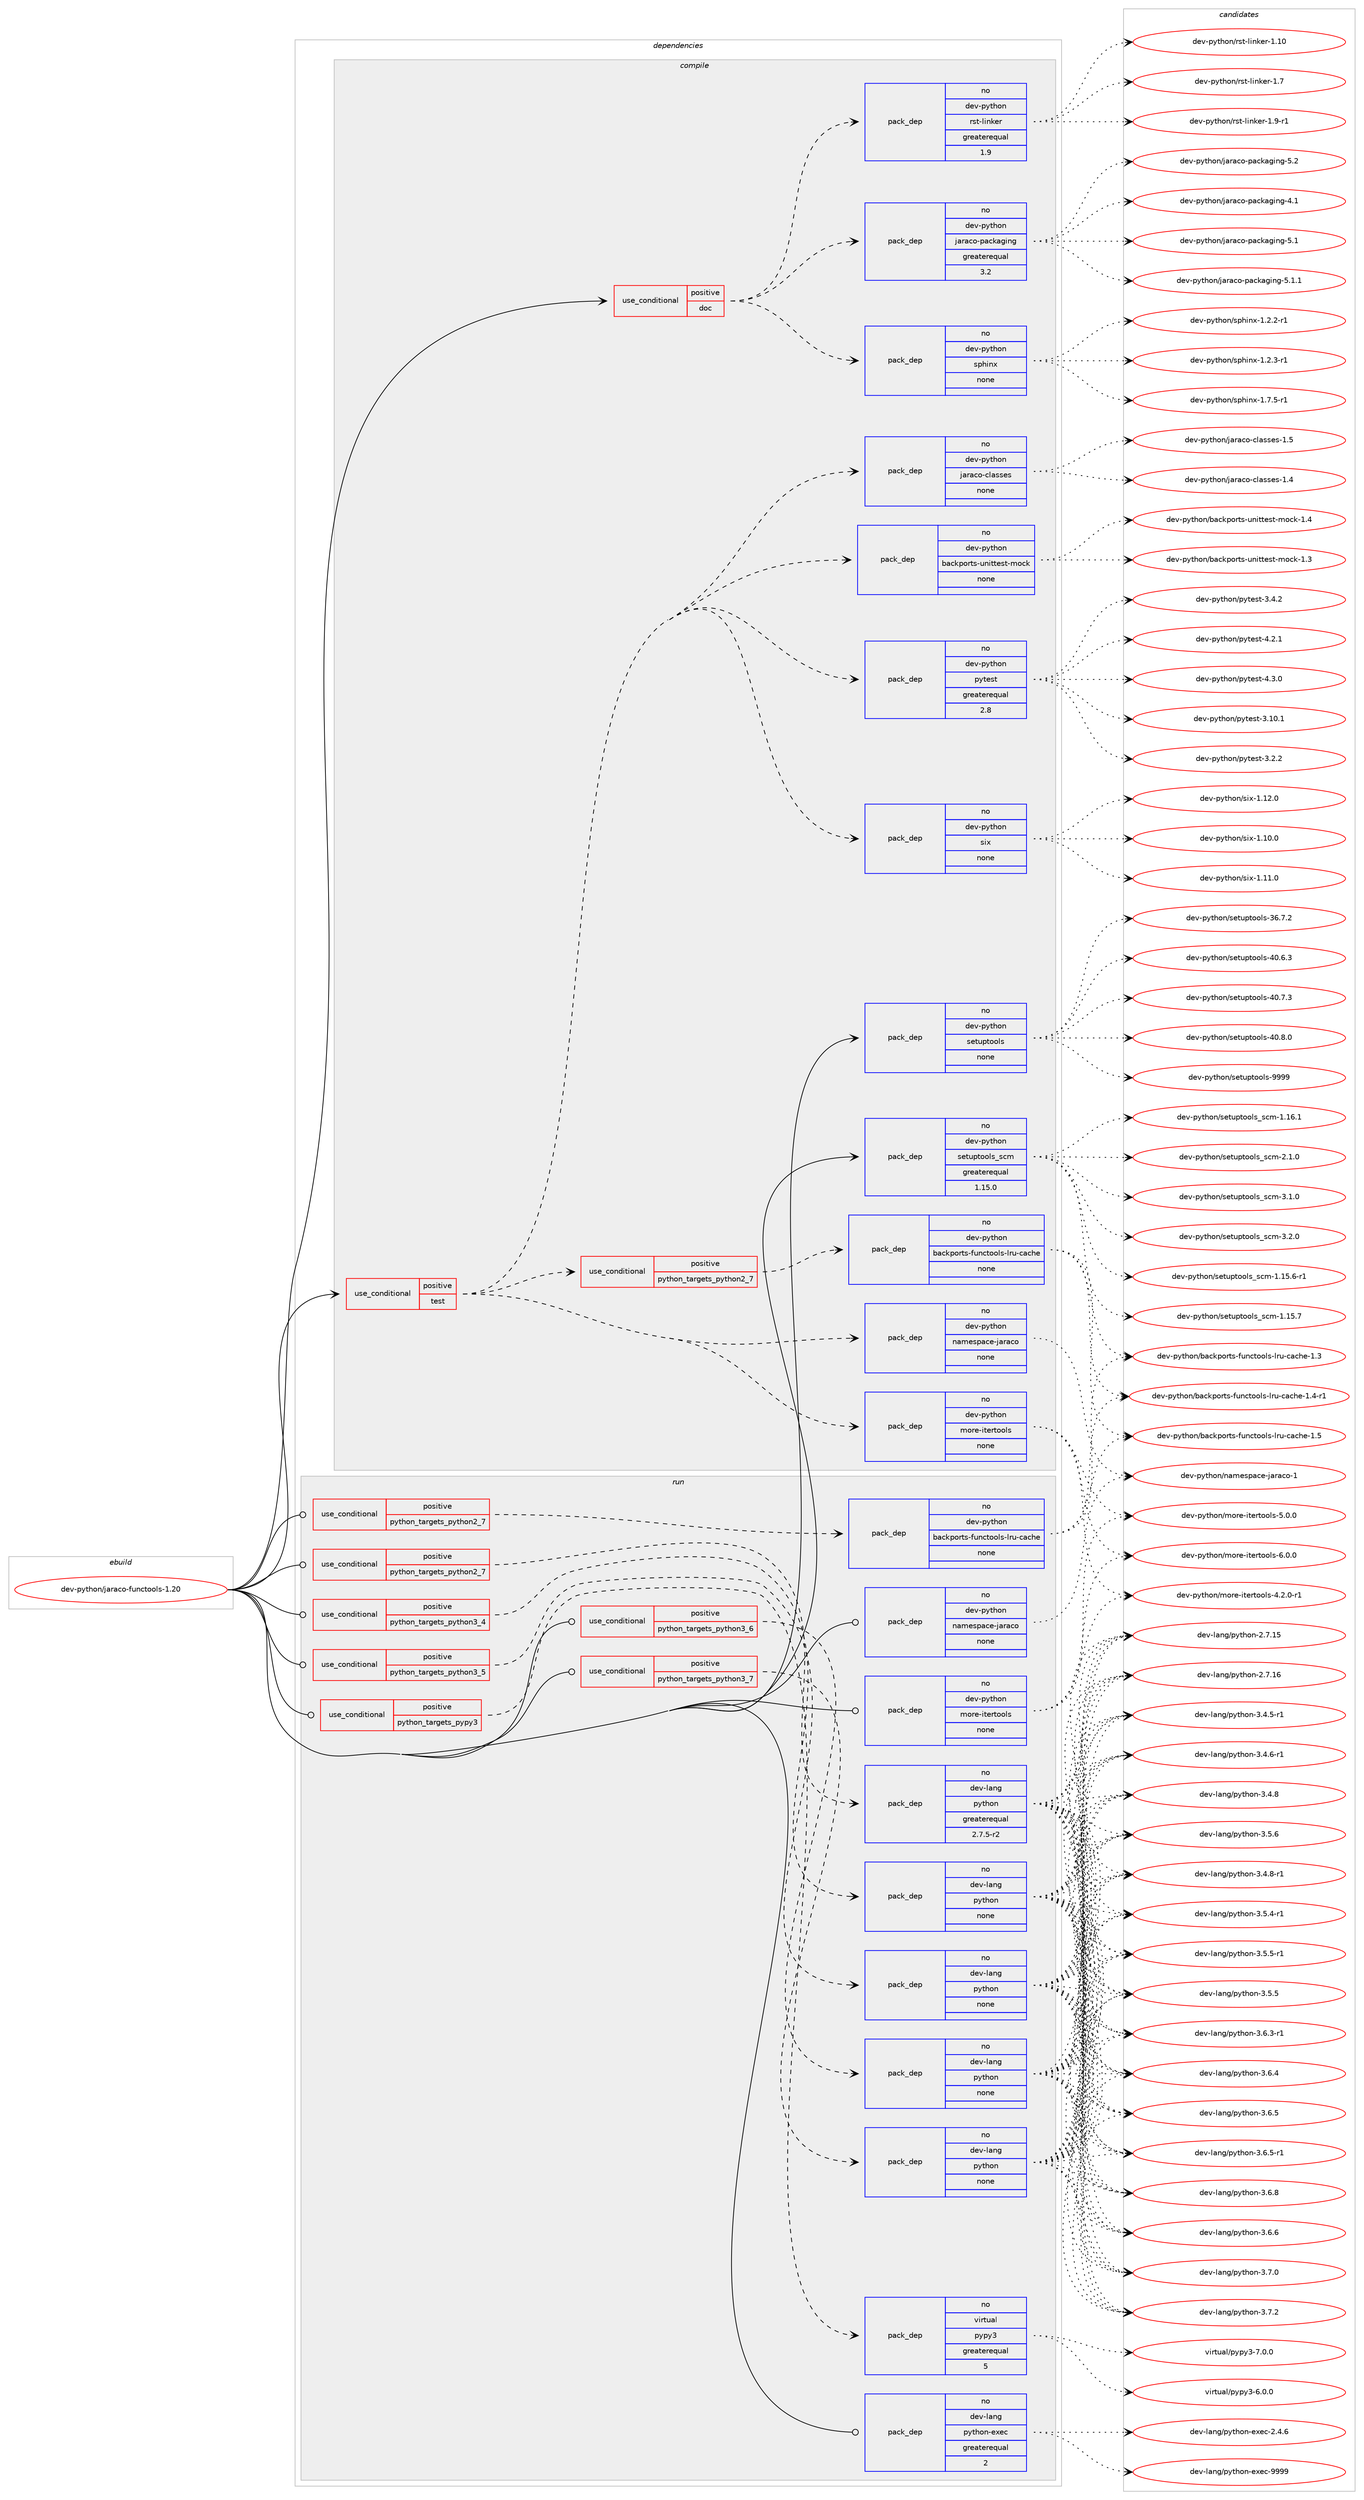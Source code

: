 digraph prolog {

# *************
# Graph options
# *************

newrank=true;
concentrate=true;
compound=true;
graph [rankdir=LR,fontname=Helvetica,fontsize=10,ranksep=1.5];#, ranksep=2.5, nodesep=0.2];
edge  [arrowhead=vee];
node  [fontname=Helvetica,fontsize=10];

# **********
# The ebuild
# **********

subgraph cluster_leftcol {
color=gray;
rank=same;
label=<<i>ebuild</i>>;
id [label="dev-python/jaraco-functools-1.20", color=red, width=4, href="../dev-python/jaraco-functools-1.20.svg"];
}

# ****************
# The dependencies
# ****************

subgraph cluster_midcol {
color=gray;
label=<<i>dependencies</i>>;
subgraph cluster_compile {
fillcolor="#eeeeee";
style=filled;
label=<<i>compile</i>>;
subgraph cond376108 {
dependency1414799 [label=<<TABLE BORDER="0" CELLBORDER="1" CELLSPACING="0" CELLPADDING="4"><TR><TD ROWSPAN="3" CELLPADDING="10">use_conditional</TD></TR><TR><TD>positive</TD></TR><TR><TD>doc</TD></TR></TABLE>>, shape=none, color=red];
subgraph pack1015422 {
dependency1414800 [label=<<TABLE BORDER="0" CELLBORDER="1" CELLSPACING="0" CELLPADDING="4" WIDTH="220"><TR><TD ROWSPAN="6" CELLPADDING="30">pack_dep</TD></TR><TR><TD WIDTH="110">no</TD></TR><TR><TD>dev-python</TD></TR><TR><TD>jaraco-packaging</TD></TR><TR><TD>greaterequal</TD></TR><TR><TD>3.2</TD></TR></TABLE>>, shape=none, color=blue];
}
dependency1414799:e -> dependency1414800:w [weight=20,style="dashed",arrowhead="vee"];
subgraph pack1015423 {
dependency1414801 [label=<<TABLE BORDER="0" CELLBORDER="1" CELLSPACING="0" CELLPADDING="4" WIDTH="220"><TR><TD ROWSPAN="6" CELLPADDING="30">pack_dep</TD></TR><TR><TD WIDTH="110">no</TD></TR><TR><TD>dev-python</TD></TR><TR><TD>rst-linker</TD></TR><TR><TD>greaterequal</TD></TR><TR><TD>1.9</TD></TR></TABLE>>, shape=none, color=blue];
}
dependency1414799:e -> dependency1414801:w [weight=20,style="dashed",arrowhead="vee"];
subgraph pack1015424 {
dependency1414802 [label=<<TABLE BORDER="0" CELLBORDER="1" CELLSPACING="0" CELLPADDING="4" WIDTH="220"><TR><TD ROWSPAN="6" CELLPADDING="30">pack_dep</TD></TR><TR><TD WIDTH="110">no</TD></TR><TR><TD>dev-python</TD></TR><TR><TD>sphinx</TD></TR><TR><TD>none</TD></TR><TR><TD></TD></TR></TABLE>>, shape=none, color=blue];
}
dependency1414799:e -> dependency1414802:w [weight=20,style="dashed",arrowhead="vee"];
}
id:e -> dependency1414799:w [weight=20,style="solid",arrowhead="vee"];
subgraph cond376109 {
dependency1414803 [label=<<TABLE BORDER="0" CELLBORDER="1" CELLSPACING="0" CELLPADDING="4"><TR><TD ROWSPAN="3" CELLPADDING="10">use_conditional</TD></TR><TR><TD>positive</TD></TR><TR><TD>test</TD></TR></TABLE>>, shape=none, color=red];
subgraph pack1015425 {
dependency1414804 [label=<<TABLE BORDER="0" CELLBORDER="1" CELLSPACING="0" CELLPADDING="4" WIDTH="220"><TR><TD ROWSPAN="6" CELLPADDING="30">pack_dep</TD></TR><TR><TD WIDTH="110">no</TD></TR><TR><TD>dev-python</TD></TR><TR><TD>namespace-jaraco</TD></TR><TR><TD>none</TD></TR><TR><TD></TD></TR></TABLE>>, shape=none, color=blue];
}
dependency1414803:e -> dependency1414804:w [weight=20,style="dashed",arrowhead="vee"];
subgraph pack1015426 {
dependency1414805 [label=<<TABLE BORDER="0" CELLBORDER="1" CELLSPACING="0" CELLPADDING="4" WIDTH="220"><TR><TD ROWSPAN="6" CELLPADDING="30">pack_dep</TD></TR><TR><TD WIDTH="110">no</TD></TR><TR><TD>dev-python</TD></TR><TR><TD>more-itertools</TD></TR><TR><TD>none</TD></TR><TR><TD></TD></TR></TABLE>>, shape=none, color=blue];
}
dependency1414803:e -> dependency1414805:w [weight=20,style="dashed",arrowhead="vee"];
subgraph cond376110 {
dependency1414806 [label=<<TABLE BORDER="0" CELLBORDER="1" CELLSPACING="0" CELLPADDING="4"><TR><TD ROWSPAN="3" CELLPADDING="10">use_conditional</TD></TR><TR><TD>positive</TD></TR><TR><TD>python_targets_python2_7</TD></TR></TABLE>>, shape=none, color=red];
subgraph pack1015427 {
dependency1414807 [label=<<TABLE BORDER="0" CELLBORDER="1" CELLSPACING="0" CELLPADDING="4" WIDTH="220"><TR><TD ROWSPAN="6" CELLPADDING="30">pack_dep</TD></TR><TR><TD WIDTH="110">no</TD></TR><TR><TD>dev-python</TD></TR><TR><TD>backports-functools-lru-cache</TD></TR><TR><TD>none</TD></TR><TR><TD></TD></TR></TABLE>>, shape=none, color=blue];
}
dependency1414806:e -> dependency1414807:w [weight=20,style="dashed",arrowhead="vee"];
}
dependency1414803:e -> dependency1414806:w [weight=20,style="dashed",arrowhead="vee"];
subgraph pack1015428 {
dependency1414808 [label=<<TABLE BORDER="0" CELLBORDER="1" CELLSPACING="0" CELLPADDING="4" WIDTH="220"><TR><TD ROWSPAN="6" CELLPADDING="30">pack_dep</TD></TR><TR><TD WIDTH="110">no</TD></TR><TR><TD>dev-python</TD></TR><TR><TD>pytest</TD></TR><TR><TD>greaterequal</TD></TR><TR><TD>2.8</TD></TR></TABLE>>, shape=none, color=blue];
}
dependency1414803:e -> dependency1414808:w [weight=20,style="dashed",arrowhead="vee"];
subgraph pack1015429 {
dependency1414809 [label=<<TABLE BORDER="0" CELLBORDER="1" CELLSPACING="0" CELLPADDING="4" WIDTH="220"><TR><TD ROWSPAN="6" CELLPADDING="30">pack_dep</TD></TR><TR><TD WIDTH="110">no</TD></TR><TR><TD>dev-python</TD></TR><TR><TD>backports-unittest-mock</TD></TR><TR><TD>none</TD></TR><TR><TD></TD></TR></TABLE>>, shape=none, color=blue];
}
dependency1414803:e -> dependency1414809:w [weight=20,style="dashed",arrowhead="vee"];
subgraph pack1015430 {
dependency1414810 [label=<<TABLE BORDER="0" CELLBORDER="1" CELLSPACING="0" CELLPADDING="4" WIDTH="220"><TR><TD ROWSPAN="6" CELLPADDING="30">pack_dep</TD></TR><TR><TD WIDTH="110">no</TD></TR><TR><TD>dev-python</TD></TR><TR><TD>jaraco-classes</TD></TR><TR><TD>none</TD></TR><TR><TD></TD></TR></TABLE>>, shape=none, color=blue];
}
dependency1414803:e -> dependency1414810:w [weight=20,style="dashed",arrowhead="vee"];
subgraph pack1015431 {
dependency1414811 [label=<<TABLE BORDER="0" CELLBORDER="1" CELLSPACING="0" CELLPADDING="4" WIDTH="220"><TR><TD ROWSPAN="6" CELLPADDING="30">pack_dep</TD></TR><TR><TD WIDTH="110">no</TD></TR><TR><TD>dev-python</TD></TR><TR><TD>six</TD></TR><TR><TD>none</TD></TR><TR><TD></TD></TR></TABLE>>, shape=none, color=blue];
}
dependency1414803:e -> dependency1414811:w [weight=20,style="dashed",arrowhead="vee"];
}
id:e -> dependency1414803:w [weight=20,style="solid",arrowhead="vee"];
subgraph pack1015432 {
dependency1414812 [label=<<TABLE BORDER="0" CELLBORDER="1" CELLSPACING="0" CELLPADDING="4" WIDTH="220"><TR><TD ROWSPAN="6" CELLPADDING="30">pack_dep</TD></TR><TR><TD WIDTH="110">no</TD></TR><TR><TD>dev-python</TD></TR><TR><TD>setuptools</TD></TR><TR><TD>none</TD></TR><TR><TD></TD></TR></TABLE>>, shape=none, color=blue];
}
id:e -> dependency1414812:w [weight=20,style="solid",arrowhead="vee"];
subgraph pack1015433 {
dependency1414813 [label=<<TABLE BORDER="0" CELLBORDER="1" CELLSPACING="0" CELLPADDING="4" WIDTH="220"><TR><TD ROWSPAN="6" CELLPADDING="30">pack_dep</TD></TR><TR><TD WIDTH="110">no</TD></TR><TR><TD>dev-python</TD></TR><TR><TD>setuptools_scm</TD></TR><TR><TD>greaterequal</TD></TR><TR><TD>1.15.0</TD></TR></TABLE>>, shape=none, color=blue];
}
id:e -> dependency1414813:w [weight=20,style="solid",arrowhead="vee"];
}
subgraph cluster_compileandrun {
fillcolor="#eeeeee";
style=filled;
label=<<i>compile and run</i>>;
}
subgraph cluster_run {
fillcolor="#eeeeee";
style=filled;
label=<<i>run</i>>;
subgraph cond376111 {
dependency1414814 [label=<<TABLE BORDER="0" CELLBORDER="1" CELLSPACING="0" CELLPADDING="4"><TR><TD ROWSPAN="3" CELLPADDING="10">use_conditional</TD></TR><TR><TD>positive</TD></TR><TR><TD>python_targets_pypy3</TD></TR></TABLE>>, shape=none, color=red];
subgraph pack1015434 {
dependency1414815 [label=<<TABLE BORDER="0" CELLBORDER="1" CELLSPACING="0" CELLPADDING="4" WIDTH="220"><TR><TD ROWSPAN="6" CELLPADDING="30">pack_dep</TD></TR><TR><TD WIDTH="110">no</TD></TR><TR><TD>virtual</TD></TR><TR><TD>pypy3</TD></TR><TR><TD>greaterequal</TD></TR><TR><TD>5</TD></TR></TABLE>>, shape=none, color=blue];
}
dependency1414814:e -> dependency1414815:w [weight=20,style="dashed",arrowhead="vee"];
}
id:e -> dependency1414814:w [weight=20,style="solid",arrowhead="odot"];
subgraph cond376112 {
dependency1414816 [label=<<TABLE BORDER="0" CELLBORDER="1" CELLSPACING="0" CELLPADDING="4"><TR><TD ROWSPAN="3" CELLPADDING="10">use_conditional</TD></TR><TR><TD>positive</TD></TR><TR><TD>python_targets_python2_7</TD></TR></TABLE>>, shape=none, color=red];
subgraph pack1015435 {
dependency1414817 [label=<<TABLE BORDER="0" CELLBORDER="1" CELLSPACING="0" CELLPADDING="4" WIDTH="220"><TR><TD ROWSPAN="6" CELLPADDING="30">pack_dep</TD></TR><TR><TD WIDTH="110">no</TD></TR><TR><TD>dev-lang</TD></TR><TR><TD>python</TD></TR><TR><TD>greaterequal</TD></TR><TR><TD>2.7.5-r2</TD></TR></TABLE>>, shape=none, color=blue];
}
dependency1414816:e -> dependency1414817:w [weight=20,style="dashed",arrowhead="vee"];
}
id:e -> dependency1414816:w [weight=20,style="solid",arrowhead="odot"];
subgraph cond376113 {
dependency1414818 [label=<<TABLE BORDER="0" CELLBORDER="1" CELLSPACING="0" CELLPADDING="4"><TR><TD ROWSPAN="3" CELLPADDING="10">use_conditional</TD></TR><TR><TD>positive</TD></TR><TR><TD>python_targets_python2_7</TD></TR></TABLE>>, shape=none, color=red];
subgraph pack1015436 {
dependency1414819 [label=<<TABLE BORDER="0" CELLBORDER="1" CELLSPACING="0" CELLPADDING="4" WIDTH="220"><TR><TD ROWSPAN="6" CELLPADDING="30">pack_dep</TD></TR><TR><TD WIDTH="110">no</TD></TR><TR><TD>dev-python</TD></TR><TR><TD>backports-functools-lru-cache</TD></TR><TR><TD>none</TD></TR><TR><TD></TD></TR></TABLE>>, shape=none, color=blue];
}
dependency1414818:e -> dependency1414819:w [weight=20,style="dashed",arrowhead="vee"];
}
id:e -> dependency1414818:w [weight=20,style="solid",arrowhead="odot"];
subgraph cond376114 {
dependency1414820 [label=<<TABLE BORDER="0" CELLBORDER="1" CELLSPACING="0" CELLPADDING="4"><TR><TD ROWSPAN="3" CELLPADDING="10">use_conditional</TD></TR><TR><TD>positive</TD></TR><TR><TD>python_targets_python3_4</TD></TR></TABLE>>, shape=none, color=red];
subgraph pack1015437 {
dependency1414821 [label=<<TABLE BORDER="0" CELLBORDER="1" CELLSPACING="0" CELLPADDING="4" WIDTH="220"><TR><TD ROWSPAN="6" CELLPADDING="30">pack_dep</TD></TR><TR><TD WIDTH="110">no</TD></TR><TR><TD>dev-lang</TD></TR><TR><TD>python</TD></TR><TR><TD>none</TD></TR><TR><TD></TD></TR></TABLE>>, shape=none, color=blue];
}
dependency1414820:e -> dependency1414821:w [weight=20,style="dashed",arrowhead="vee"];
}
id:e -> dependency1414820:w [weight=20,style="solid",arrowhead="odot"];
subgraph cond376115 {
dependency1414822 [label=<<TABLE BORDER="0" CELLBORDER="1" CELLSPACING="0" CELLPADDING="4"><TR><TD ROWSPAN="3" CELLPADDING="10">use_conditional</TD></TR><TR><TD>positive</TD></TR><TR><TD>python_targets_python3_5</TD></TR></TABLE>>, shape=none, color=red];
subgraph pack1015438 {
dependency1414823 [label=<<TABLE BORDER="0" CELLBORDER="1" CELLSPACING="0" CELLPADDING="4" WIDTH="220"><TR><TD ROWSPAN="6" CELLPADDING="30">pack_dep</TD></TR><TR><TD WIDTH="110">no</TD></TR><TR><TD>dev-lang</TD></TR><TR><TD>python</TD></TR><TR><TD>none</TD></TR><TR><TD></TD></TR></TABLE>>, shape=none, color=blue];
}
dependency1414822:e -> dependency1414823:w [weight=20,style="dashed",arrowhead="vee"];
}
id:e -> dependency1414822:w [weight=20,style="solid",arrowhead="odot"];
subgraph cond376116 {
dependency1414824 [label=<<TABLE BORDER="0" CELLBORDER="1" CELLSPACING="0" CELLPADDING="4"><TR><TD ROWSPAN="3" CELLPADDING="10">use_conditional</TD></TR><TR><TD>positive</TD></TR><TR><TD>python_targets_python3_6</TD></TR></TABLE>>, shape=none, color=red];
subgraph pack1015439 {
dependency1414825 [label=<<TABLE BORDER="0" CELLBORDER="1" CELLSPACING="0" CELLPADDING="4" WIDTH="220"><TR><TD ROWSPAN="6" CELLPADDING="30">pack_dep</TD></TR><TR><TD WIDTH="110">no</TD></TR><TR><TD>dev-lang</TD></TR><TR><TD>python</TD></TR><TR><TD>none</TD></TR><TR><TD></TD></TR></TABLE>>, shape=none, color=blue];
}
dependency1414824:e -> dependency1414825:w [weight=20,style="dashed",arrowhead="vee"];
}
id:e -> dependency1414824:w [weight=20,style="solid",arrowhead="odot"];
subgraph cond376117 {
dependency1414826 [label=<<TABLE BORDER="0" CELLBORDER="1" CELLSPACING="0" CELLPADDING="4"><TR><TD ROWSPAN="3" CELLPADDING="10">use_conditional</TD></TR><TR><TD>positive</TD></TR><TR><TD>python_targets_python3_7</TD></TR></TABLE>>, shape=none, color=red];
subgraph pack1015440 {
dependency1414827 [label=<<TABLE BORDER="0" CELLBORDER="1" CELLSPACING="0" CELLPADDING="4" WIDTH="220"><TR><TD ROWSPAN="6" CELLPADDING="30">pack_dep</TD></TR><TR><TD WIDTH="110">no</TD></TR><TR><TD>dev-lang</TD></TR><TR><TD>python</TD></TR><TR><TD>none</TD></TR><TR><TD></TD></TR></TABLE>>, shape=none, color=blue];
}
dependency1414826:e -> dependency1414827:w [weight=20,style="dashed",arrowhead="vee"];
}
id:e -> dependency1414826:w [weight=20,style="solid",arrowhead="odot"];
subgraph pack1015441 {
dependency1414828 [label=<<TABLE BORDER="0" CELLBORDER="1" CELLSPACING="0" CELLPADDING="4" WIDTH="220"><TR><TD ROWSPAN="6" CELLPADDING="30">pack_dep</TD></TR><TR><TD WIDTH="110">no</TD></TR><TR><TD>dev-lang</TD></TR><TR><TD>python-exec</TD></TR><TR><TD>greaterequal</TD></TR><TR><TD>2</TD></TR></TABLE>>, shape=none, color=blue];
}
id:e -> dependency1414828:w [weight=20,style="solid",arrowhead="odot"];
subgraph pack1015442 {
dependency1414829 [label=<<TABLE BORDER="0" CELLBORDER="1" CELLSPACING="0" CELLPADDING="4" WIDTH="220"><TR><TD ROWSPAN="6" CELLPADDING="30">pack_dep</TD></TR><TR><TD WIDTH="110">no</TD></TR><TR><TD>dev-python</TD></TR><TR><TD>more-itertools</TD></TR><TR><TD>none</TD></TR><TR><TD></TD></TR></TABLE>>, shape=none, color=blue];
}
id:e -> dependency1414829:w [weight=20,style="solid",arrowhead="odot"];
subgraph pack1015443 {
dependency1414830 [label=<<TABLE BORDER="0" CELLBORDER="1" CELLSPACING="0" CELLPADDING="4" WIDTH="220"><TR><TD ROWSPAN="6" CELLPADDING="30">pack_dep</TD></TR><TR><TD WIDTH="110">no</TD></TR><TR><TD>dev-python</TD></TR><TR><TD>namespace-jaraco</TD></TR><TR><TD>none</TD></TR><TR><TD></TD></TR></TABLE>>, shape=none, color=blue];
}
id:e -> dependency1414830:w [weight=20,style="solid",arrowhead="odot"];
}
}

# **************
# The candidates
# **************

subgraph cluster_choices {
rank=same;
color=gray;
label=<<i>candidates</i>>;

subgraph choice1015422 {
color=black;
nodesep=1;
choice10010111845112121116104111110471069711497991114511297991079710310511010345524649 [label="dev-python/jaraco-packaging-4.1", color=red, width=4,href="../dev-python/jaraco-packaging-4.1.svg"];
choice10010111845112121116104111110471069711497991114511297991079710310511010345534649 [label="dev-python/jaraco-packaging-5.1", color=red, width=4,href="../dev-python/jaraco-packaging-5.1.svg"];
choice100101118451121211161041111104710697114979911145112979910797103105110103455346494649 [label="dev-python/jaraco-packaging-5.1.1", color=red, width=4,href="../dev-python/jaraco-packaging-5.1.1.svg"];
choice10010111845112121116104111110471069711497991114511297991079710310511010345534650 [label="dev-python/jaraco-packaging-5.2", color=red, width=4,href="../dev-python/jaraco-packaging-5.2.svg"];
dependency1414800:e -> choice10010111845112121116104111110471069711497991114511297991079710310511010345524649:w [style=dotted,weight="100"];
dependency1414800:e -> choice10010111845112121116104111110471069711497991114511297991079710310511010345534649:w [style=dotted,weight="100"];
dependency1414800:e -> choice100101118451121211161041111104710697114979911145112979910797103105110103455346494649:w [style=dotted,weight="100"];
dependency1414800:e -> choice10010111845112121116104111110471069711497991114511297991079710310511010345534650:w [style=dotted,weight="100"];
}
subgraph choice1015423 {
color=black;
nodesep=1;
choice1001011184511212111610411111047114115116451081051101071011144549464948 [label="dev-python/rst-linker-1.10", color=red, width=4,href="../dev-python/rst-linker-1.10.svg"];
choice10010111845112121116104111110471141151164510810511010710111445494655 [label="dev-python/rst-linker-1.7", color=red, width=4,href="../dev-python/rst-linker-1.7.svg"];
choice100101118451121211161041111104711411511645108105110107101114454946574511449 [label="dev-python/rst-linker-1.9-r1", color=red, width=4,href="../dev-python/rst-linker-1.9-r1.svg"];
dependency1414801:e -> choice1001011184511212111610411111047114115116451081051101071011144549464948:w [style=dotted,weight="100"];
dependency1414801:e -> choice10010111845112121116104111110471141151164510810511010710111445494655:w [style=dotted,weight="100"];
dependency1414801:e -> choice100101118451121211161041111104711411511645108105110107101114454946574511449:w [style=dotted,weight="100"];
}
subgraph choice1015424 {
color=black;
nodesep=1;
choice10010111845112121116104111110471151121041051101204549465046504511449 [label="dev-python/sphinx-1.2.2-r1", color=red, width=4,href="../dev-python/sphinx-1.2.2-r1.svg"];
choice10010111845112121116104111110471151121041051101204549465046514511449 [label="dev-python/sphinx-1.2.3-r1", color=red, width=4,href="../dev-python/sphinx-1.2.3-r1.svg"];
choice10010111845112121116104111110471151121041051101204549465546534511449 [label="dev-python/sphinx-1.7.5-r1", color=red, width=4,href="../dev-python/sphinx-1.7.5-r1.svg"];
dependency1414802:e -> choice10010111845112121116104111110471151121041051101204549465046504511449:w [style=dotted,weight="100"];
dependency1414802:e -> choice10010111845112121116104111110471151121041051101204549465046514511449:w [style=dotted,weight="100"];
dependency1414802:e -> choice10010111845112121116104111110471151121041051101204549465546534511449:w [style=dotted,weight="100"];
}
subgraph choice1015425 {
color=black;
nodesep=1;
choice1001011184511212111610411111047110971091011151129799101451069711497991114549 [label="dev-python/namespace-jaraco-1", color=red, width=4,href="../dev-python/namespace-jaraco-1.svg"];
dependency1414804:e -> choice1001011184511212111610411111047110971091011151129799101451069711497991114549:w [style=dotted,weight="100"];
}
subgraph choice1015426 {
color=black;
nodesep=1;
choice1001011184511212111610411111047109111114101451051161011141161111111081154552465046484511449 [label="dev-python/more-itertools-4.2.0-r1", color=red, width=4,href="../dev-python/more-itertools-4.2.0-r1.svg"];
choice100101118451121211161041111104710911111410145105116101114116111111108115455346484648 [label="dev-python/more-itertools-5.0.0", color=red, width=4,href="../dev-python/more-itertools-5.0.0.svg"];
choice100101118451121211161041111104710911111410145105116101114116111111108115455446484648 [label="dev-python/more-itertools-6.0.0", color=red, width=4,href="../dev-python/more-itertools-6.0.0.svg"];
dependency1414805:e -> choice1001011184511212111610411111047109111114101451051161011141161111111081154552465046484511449:w [style=dotted,weight="100"];
dependency1414805:e -> choice100101118451121211161041111104710911111410145105116101114116111111108115455346484648:w [style=dotted,weight="100"];
dependency1414805:e -> choice100101118451121211161041111104710911111410145105116101114116111111108115455446484648:w [style=dotted,weight="100"];
}
subgraph choice1015427 {
color=black;
nodesep=1;
choice10010111845112121116104111110479897991071121111141161154510211711099116111111108115451081141174599979910410145494651 [label="dev-python/backports-functools-lru-cache-1.3", color=red, width=4,href="../dev-python/backports-functools-lru-cache-1.3.svg"];
choice100101118451121211161041111104798979910711211111411611545102117110991161111111081154510811411745999799104101454946524511449 [label="dev-python/backports-functools-lru-cache-1.4-r1", color=red, width=4,href="../dev-python/backports-functools-lru-cache-1.4-r1.svg"];
choice10010111845112121116104111110479897991071121111141161154510211711099116111111108115451081141174599979910410145494653 [label="dev-python/backports-functools-lru-cache-1.5", color=red, width=4,href="../dev-python/backports-functools-lru-cache-1.5.svg"];
dependency1414807:e -> choice10010111845112121116104111110479897991071121111141161154510211711099116111111108115451081141174599979910410145494651:w [style=dotted,weight="100"];
dependency1414807:e -> choice100101118451121211161041111104798979910711211111411611545102117110991161111111081154510811411745999799104101454946524511449:w [style=dotted,weight="100"];
dependency1414807:e -> choice10010111845112121116104111110479897991071121111141161154510211711099116111111108115451081141174599979910410145494653:w [style=dotted,weight="100"];
}
subgraph choice1015428 {
color=black;
nodesep=1;
choice100101118451121211161041111104711212111610111511645514649484649 [label="dev-python/pytest-3.10.1", color=red, width=4,href="../dev-python/pytest-3.10.1.svg"];
choice1001011184511212111610411111047112121116101115116455146504650 [label="dev-python/pytest-3.2.2", color=red, width=4,href="../dev-python/pytest-3.2.2.svg"];
choice1001011184511212111610411111047112121116101115116455146524650 [label="dev-python/pytest-3.4.2", color=red, width=4,href="../dev-python/pytest-3.4.2.svg"];
choice1001011184511212111610411111047112121116101115116455246504649 [label="dev-python/pytest-4.2.1", color=red, width=4,href="../dev-python/pytest-4.2.1.svg"];
choice1001011184511212111610411111047112121116101115116455246514648 [label="dev-python/pytest-4.3.0", color=red, width=4,href="../dev-python/pytest-4.3.0.svg"];
dependency1414808:e -> choice100101118451121211161041111104711212111610111511645514649484649:w [style=dotted,weight="100"];
dependency1414808:e -> choice1001011184511212111610411111047112121116101115116455146504650:w [style=dotted,weight="100"];
dependency1414808:e -> choice1001011184511212111610411111047112121116101115116455146524650:w [style=dotted,weight="100"];
dependency1414808:e -> choice1001011184511212111610411111047112121116101115116455246504649:w [style=dotted,weight="100"];
dependency1414808:e -> choice1001011184511212111610411111047112121116101115116455246514648:w [style=dotted,weight="100"];
}
subgraph choice1015429 {
color=black;
nodesep=1;
choice100101118451121211161041111104798979910711211111411611545117110105116116101115116451091119910745494651 [label="dev-python/backports-unittest-mock-1.3", color=red, width=4,href="../dev-python/backports-unittest-mock-1.3.svg"];
choice100101118451121211161041111104798979910711211111411611545117110105116116101115116451091119910745494652 [label="dev-python/backports-unittest-mock-1.4", color=red, width=4,href="../dev-python/backports-unittest-mock-1.4.svg"];
dependency1414809:e -> choice100101118451121211161041111104798979910711211111411611545117110105116116101115116451091119910745494651:w [style=dotted,weight="100"];
dependency1414809:e -> choice100101118451121211161041111104798979910711211111411611545117110105116116101115116451091119910745494652:w [style=dotted,weight="100"];
}
subgraph choice1015430 {
color=black;
nodesep=1;
choice100101118451121211161041111104710697114979911145991089711511510111545494652 [label="dev-python/jaraco-classes-1.4", color=red, width=4,href="../dev-python/jaraco-classes-1.4.svg"];
choice100101118451121211161041111104710697114979911145991089711511510111545494653 [label="dev-python/jaraco-classes-1.5", color=red, width=4,href="../dev-python/jaraco-classes-1.5.svg"];
dependency1414810:e -> choice100101118451121211161041111104710697114979911145991089711511510111545494652:w [style=dotted,weight="100"];
dependency1414810:e -> choice100101118451121211161041111104710697114979911145991089711511510111545494653:w [style=dotted,weight="100"];
}
subgraph choice1015431 {
color=black;
nodesep=1;
choice100101118451121211161041111104711510512045494649484648 [label="dev-python/six-1.10.0", color=red, width=4,href="../dev-python/six-1.10.0.svg"];
choice100101118451121211161041111104711510512045494649494648 [label="dev-python/six-1.11.0", color=red, width=4,href="../dev-python/six-1.11.0.svg"];
choice100101118451121211161041111104711510512045494649504648 [label="dev-python/six-1.12.0", color=red, width=4,href="../dev-python/six-1.12.0.svg"];
dependency1414811:e -> choice100101118451121211161041111104711510512045494649484648:w [style=dotted,weight="100"];
dependency1414811:e -> choice100101118451121211161041111104711510512045494649494648:w [style=dotted,weight="100"];
dependency1414811:e -> choice100101118451121211161041111104711510512045494649504648:w [style=dotted,weight="100"];
}
subgraph choice1015432 {
color=black;
nodesep=1;
choice100101118451121211161041111104711510111611711211611111110811545515446554650 [label="dev-python/setuptools-36.7.2", color=red, width=4,href="../dev-python/setuptools-36.7.2.svg"];
choice100101118451121211161041111104711510111611711211611111110811545524846544651 [label="dev-python/setuptools-40.6.3", color=red, width=4,href="../dev-python/setuptools-40.6.3.svg"];
choice100101118451121211161041111104711510111611711211611111110811545524846554651 [label="dev-python/setuptools-40.7.3", color=red, width=4,href="../dev-python/setuptools-40.7.3.svg"];
choice100101118451121211161041111104711510111611711211611111110811545524846564648 [label="dev-python/setuptools-40.8.0", color=red, width=4,href="../dev-python/setuptools-40.8.0.svg"];
choice10010111845112121116104111110471151011161171121161111111081154557575757 [label="dev-python/setuptools-9999", color=red, width=4,href="../dev-python/setuptools-9999.svg"];
dependency1414812:e -> choice100101118451121211161041111104711510111611711211611111110811545515446554650:w [style=dotted,weight="100"];
dependency1414812:e -> choice100101118451121211161041111104711510111611711211611111110811545524846544651:w [style=dotted,weight="100"];
dependency1414812:e -> choice100101118451121211161041111104711510111611711211611111110811545524846554651:w [style=dotted,weight="100"];
dependency1414812:e -> choice100101118451121211161041111104711510111611711211611111110811545524846564648:w [style=dotted,weight="100"];
dependency1414812:e -> choice10010111845112121116104111110471151011161171121161111111081154557575757:w [style=dotted,weight="100"];
}
subgraph choice1015433 {
color=black;
nodesep=1;
choice10010111845112121116104111110471151011161171121161111111081159511599109454946495346544511449 [label="dev-python/setuptools_scm-1.15.6-r1", color=red, width=4,href="../dev-python/setuptools_scm-1.15.6-r1.svg"];
choice1001011184511212111610411111047115101116117112116111111108115951159910945494649534655 [label="dev-python/setuptools_scm-1.15.7", color=red, width=4,href="../dev-python/setuptools_scm-1.15.7.svg"];
choice1001011184511212111610411111047115101116117112116111111108115951159910945494649544649 [label="dev-python/setuptools_scm-1.16.1", color=red, width=4,href="../dev-python/setuptools_scm-1.16.1.svg"];
choice10010111845112121116104111110471151011161171121161111111081159511599109455046494648 [label="dev-python/setuptools_scm-2.1.0", color=red, width=4,href="../dev-python/setuptools_scm-2.1.0.svg"];
choice10010111845112121116104111110471151011161171121161111111081159511599109455146494648 [label="dev-python/setuptools_scm-3.1.0", color=red, width=4,href="../dev-python/setuptools_scm-3.1.0.svg"];
choice10010111845112121116104111110471151011161171121161111111081159511599109455146504648 [label="dev-python/setuptools_scm-3.2.0", color=red, width=4,href="../dev-python/setuptools_scm-3.2.0.svg"];
dependency1414813:e -> choice10010111845112121116104111110471151011161171121161111111081159511599109454946495346544511449:w [style=dotted,weight="100"];
dependency1414813:e -> choice1001011184511212111610411111047115101116117112116111111108115951159910945494649534655:w [style=dotted,weight="100"];
dependency1414813:e -> choice1001011184511212111610411111047115101116117112116111111108115951159910945494649544649:w [style=dotted,weight="100"];
dependency1414813:e -> choice10010111845112121116104111110471151011161171121161111111081159511599109455046494648:w [style=dotted,weight="100"];
dependency1414813:e -> choice10010111845112121116104111110471151011161171121161111111081159511599109455146494648:w [style=dotted,weight="100"];
dependency1414813:e -> choice10010111845112121116104111110471151011161171121161111111081159511599109455146504648:w [style=dotted,weight="100"];
}
subgraph choice1015434 {
color=black;
nodesep=1;
choice118105114116117971084711212111212151455446484648 [label="virtual/pypy3-6.0.0", color=red, width=4,href="../virtual/pypy3-6.0.0.svg"];
choice118105114116117971084711212111212151455546484648 [label="virtual/pypy3-7.0.0", color=red, width=4,href="../virtual/pypy3-7.0.0.svg"];
dependency1414815:e -> choice118105114116117971084711212111212151455446484648:w [style=dotted,weight="100"];
dependency1414815:e -> choice118105114116117971084711212111212151455546484648:w [style=dotted,weight="100"];
}
subgraph choice1015435 {
color=black;
nodesep=1;
choice10010111845108971101034711212111610411111045504655464953 [label="dev-lang/python-2.7.15", color=red, width=4,href="../dev-lang/python-2.7.15.svg"];
choice10010111845108971101034711212111610411111045504655464954 [label="dev-lang/python-2.7.16", color=red, width=4,href="../dev-lang/python-2.7.16.svg"];
choice1001011184510897110103471121211161041111104551465246534511449 [label="dev-lang/python-3.4.5-r1", color=red, width=4,href="../dev-lang/python-3.4.5-r1.svg"];
choice1001011184510897110103471121211161041111104551465246544511449 [label="dev-lang/python-3.4.6-r1", color=red, width=4,href="../dev-lang/python-3.4.6-r1.svg"];
choice100101118451089711010347112121116104111110455146524656 [label="dev-lang/python-3.4.8", color=red, width=4,href="../dev-lang/python-3.4.8.svg"];
choice1001011184510897110103471121211161041111104551465246564511449 [label="dev-lang/python-3.4.8-r1", color=red, width=4,href="../dev-lang/python-3.4.8-r1.svg"];
choice1001011184510897110103471121211161041111104551465346524511449 [label="dev-lang/python-3.5.4-r1", color=red, width=4,href="../dev-lang/python-3.5.4-r1.svg"];
choice100101118451089711010347112121116104111110455146534653 [label="dev-lang/python-3.5.5", color=red, width=4,href="../dev-lang/python-3.5.5.svg"];
choice1001011184510897110103471121211161041111104551465346534511449 [label="dev-lang/python-3.5.5-r1", color=red, width=4,href="../dev-lang/python-3.5.5-r1.svg"];
choice100101118451089711010347112121116104111110455146534654 [label="dev-lang/python-3.5.6", color=red, width=4,href="../dev-lang/python-3.5.6.svg"];
choice1001011184510897110103471121211161041111104551465446514511449 [label="dev-lang/python-3.6.3-r1", color=red, width=4,href="../dev-lang/python-3.6.3-r1.svg"];
choice100101118451089711010347112121116104111110455146544652 [label="dev-lang/python-3.6.4", color=red, width=4,href="../dev-lang/python-3.6.4.svg"];
choice100101118451089711010347112121116104111110455146544653 [label="dev-lang/python-3.6.5", color=red, width=4,href="../dev-lang/python-3.6.5.svg"];
choice1001011184510897110103471121211161041111104551465446534511449 [label="dev-lang/python-3.6.5-r1", color=red, width=4,href="../dev-lang/python-3.6.5-r1.svg"];
choice100101118451089711010347112121116104111110455146544654 [label="dev-lang/python-3.6.6", color=red, width=4,href="../dev-lang/python-3.6.6.svg"];
choice100101118451089711010347112121116104111110455146544656 [label="dev-lang/python-3.6.8", color=red, width=4,href="../dev-lang/python-3.6.8.svg"];
choice100101118451089711010347112121116104111110455146554648 [label="dev-lang/python-3.7.0", color=red, width=4,href="../dev-lang/python-3.7.0.svg"];
choice100101118451089711010347112121116104111110455146554650 [label="dev-lang/python-3.7.2", color=red, width=4,href="../dev-lang/python-3.7.2.svg"];
dependency1414817:e -> choice10010111845108971101034711212111610411111045504655464953:w [style=dotted,weight="100"];
dependency1414817:e -> choice10010111845108971101034711212111610411111045504655464954:w [style=dotted,weight="100"];
dependency1414817:e -> choice1001011184510897110103471121211161041111104551465246534511449:w [style=dotted,weight="100"];
dependency1414817:e -> choice1001011184510897110103471121211161041111104551465246544511449:w [style=dotted,weight="100"];
dependency1414817:e -> choice100101118451089711010347112121116104111110455146524656:w [style=dotted,weight="100"];
dependency1414817:e -> choice1001011184510897110103471121211161041111104551465246564511449:w [style=dotted,weight="100"];
dependency1414817:e -> choice1001011184510897110103471121211161041111104551465346524511449:w [style=dotted,weight="100"];
dependency1414817:e -> choice100101118451089711010347112121116104111110455146534653:w [style=dotted,weight="100"];
dependency1414817:e -> choice1001011184510897110103471121211161041111104551465346534511449:w [style=dotted,weight="100"];
dependency1414817:e -> choice100101118451089711010347112121116104111110455146534654:w [style=dotted,weight="100"];
dependency1414817:e -> choice1001011184510897110103471121211161041111104551465446514511449:w [style=dotted,weight="100"];
dependency1414817:e -> choice100101118451089711010347112121116104111110455146544652:w [style=dotted,weight="100"];
dependency1414817:e -> choice100101118451089711010347112121116104111110455146544653:w [style=dotted,weight="100"];
dependency1414817:e -> choice1001011184510897110103471121211161041111104551465446534511449:w [style=dotted,weight="100"];
dependency1414817:e -> choice100101118451089711010347112121116104111110455146544654:w [style=dotted,weight="100"];
dependency1414817:e -> choice100101118451089711010347112121116104111110455146544656:w [style=dotted,weight="100"];
dependency1414817:e -> choice100101118451089711010347112121116104111110455146554648:w [style=dotted,weight="100"];
dependency1414817:e -> choice100101118451089711010347112121116104111110455146554650:w [style=dotted,weight="100"];
}
subgraph choice1015436 {
color=black;
nodesep=1;
choice10010111845112121116104111110479897991071121111141161154510211711099116111111108115451081141174599979910410145494651 [label="dev-python/backports-functools-lru-cache-1.3", color=red, width=4,href="../dev-python/backports-functools-lru-cache-1.3.svg"];
choice100101118451121211161041111104798979910711211111411611545102117110991161111111081154510811411745999799104101454946524511449 [label="dev-python/backports-functools-lru-cache-1.4-r1", color=red, width=4,href="../dev-python/backports-functools-lru-cache-1.4-r1.svg"];
choice10010111845112121116104111110479897991071121111141161154510211711099116111111108115451081141174599979910410145494653 [label="dev-python/backports-functools-lru-cache-1.5", color=red, width=4,href="../dev-python/backports-functools-lru-cache-1.5.svg"];
dependency1414819:e -> choice10010111845112121116104111110479897991071121111141161154510211711099116111111108115451081141174599979910410145494651:w [style=dotted,weight="100"];
dependency1414819:e -> choice100101118451121211161041111104798979910711211111411611545102117110991161111111081154510811411745999799104101454946524511449:w [style=dotted,weight="100"];
dependency1414819:e -> choice10010111845112121116104111110479897991071121111141161154510211711099116111111108115451081141174599979910410145494653:w [style=dotted,weight="100"];
}
subgraph choice1015437 {
color=black;
nodesep=1;
choice10010111845108971101034711212111610411111045504655464953 [label="dev-lang/python-2.7.15", color=red, width=4,href="../dev-lang/python-2.7.15.svg"];
choice10010111845108971101034711212111610411111045504655464954 [label="dev-lang/python-2.7.16", color=red, width=4,href="../dev-lang/python-2.7.16.svg"];
choice1001011184510897110103471121211161041111104551465246534511449 [label="dev-lang/python-3.4.5-r1", color=red, width=4,href="../dev-lang/python-3.4.5-r1.svg"];
choice1001011184510897110103471121211161041111104551465246544511449 [label="dev-lang/python-3.4.6-r1", color=red, width=4,href="../dev-lang/python-3.4.6-r1.svg"];
choice100101118451089711010347112121116104111110455146524656 [label="dev-lang/python-3.4.8", color=red, width=4,href="../dev-lang/python-3.4.8.svg"];
choice1001011184510897110103471121211161041111104551465246564511449 [label="dev-lang/python-3.4.8-r1", color=red, width=4,href="../dev-lang/python-3.4.8-r1.svg"];
choice1001011184510897110103471121211161041111104551465346524511449 [label="dev-lang/python-3.5.4-r1", color=red, width=4,href="../dev-lang/python-3.5.4-r1.svg"];
choice100101118451089711010347112121116104111110455146534653 [label="dev-lang/python-3.5.5", color=red, width=4,href="../dev-lang/python-3.5.5.svg"];
choice1001011184510897110103471121211161041111104551465346534511449 [label="dev-lang/python-3.5.5-r1", color=red, width=4,href="../dev-lang/python-3.5.5-r1.svg"];
choice100101118451089711010347112121116104111110455146534654 [label="dev-lang/python-3.5.6", color=red, width=4,href="../dev-lang/python-3.5.6.svg"];
choice1001011184510897110103471121211161041111104551465446514511449 [label="dev-lang/python-3.6.3-r1", color=red, width=4,href="../dev-lang/python-3.6.3-r1.svg"];
choice100101118451089711010347112121116104111110455146544652 [label="dev-lang/python-3.6.4", color=red, width=4,href="../dev-lang/python-3.6.4.svg"];
choice100101118451089711010347112121116104111110455146544653 [label="dev-lang/python-3.6.5", color=red, width=4,href="../dev-lang/python-3.6.5.svg"];
choice1001011184510897110103471121211161041111104551465446534511449 [label="dev-lang/python-3.6.5-r1", color=red, width=4,href="../dev-lang/python-3.6.5-r1.svg"];
choice100101118451089711010347112121116104111110455146544654 [label="dev-lang/python-3.6.6", color=red, width=4,href="../dev-lang/python-3.6.6.svg"];
choice100101118451089711010347112121116104111110455146544656 [label="dev-lang/python-3.6.8", color=red, width=4,href="../dev-lang/python-3.6.8.svg"];
choice100101118451089711010347112121116104111110455146554648 [label="dev-lang/python-3.7.0", color=red, width=4,href="../dev-lang/python-3.7.0.svg"];
choice100101118451089711010347112121116104111110455146554650 [label="dev-lang/python-3.7.2", color=red, width=4,href="../dev-lang/python-3.7.2.svg"];
dependency1414821:e -> choice10010111845108971101034711212111610411111045504655464953:w [style=dotted,weight="100"];
dependency1414821:e -> choice10010111845108971101034711212111610411111045504655464954:w [style=dotted,weight="100"];
dependency1414821:e -> choice1001011184510897110103471121211161041111104551465246534511449:w [style=dotted,weight="100"];
dependency1414821:e -> choice1001011184510897110103471121211161041111104551465246544511449:w [style=dotted,weight="100"];
dependency1414821:e -> choice100101118451089711010347112121116104111110455146524656:w [style=dotted,weight="100"];
dependency1414821:e -> choice1001011184510897110103471121211161041111104551465246564511449:w [style=dotted,weight="100"];
dependency1414821:e -> choice1001011184510897110103471121211161041111104551465346524511449:w [style=dotted,weight="100"];
dependency1414821:e -> choice100101118451089711010347112121116104111110455146534653:w [style=dotted,weight="100"];
dependency1414821:e -> choice1001011184510897110103471121211161041111104551465346534511449:w [style=dotted,weight="100"];
dependency1414821:e -> choice100101118451089711010347112121116104111110455146534654:w [style=dotted,weight="100"];
dependency1414821:e -> choice1001011184510897110103471121211161041111104551465446514511449:w [style=dotted,weight="100"];
dependency1414821:e -> choice100101118451089711010347112121116104111110455146544652:w [style=dotted,weight="100"];
dependency1414821:e -> choice100101118451089711010347112121116104111110455146544653:w [style=dotted,weight="100"];
dependency1414821:e -> choice1001011184510897110103471121211161041111104551465446534511449:w [style=dotted,weight="100"];
dependency1414821:e -> choice100101118451089711010347112121116104111110455146544654:w [style=dotted,weight="100"];
dependency1414821:e -> choice100101118451089711010347112121116104111110455146544656:w [style=dotted,weight="100"];
dependency1414821:e -> choice100101118451089711010347112121116104111110455146554648:w [style=dotted,weight="100"];
dependency1414821:e -> choice100101118451089711010347112121116104111110455146554650:w [style=dotted,weight="100"];
}
subgraph choice1015438 {
color=black;
nodesep=1;
choice10010111845108971101034711212111610411111045504655464953 [label="dev-lang/python-2.7.15", color=red, width=4,href="../dev-lang/python-2.7.15.svg"];
choice10010111845108971101034711212111610411111045504655464954 [label="dev-lang/python-2.7.16", color=red, width=4,href="../dev-lang/python-2.7.16.svg"];
choice1001011184510897110103471121211161041111104551465246534511449 [label="dev-lang/python-3.4.5-r1", color=red, width=4,href="../dev-lang/python-3.4.5-r1.svg"];
choice1001011184510897110103471121211161041111104551465246544511449 [label="dev-lang/python-3.4.6-r1", color=red, width=4,href="../dev-lang/python-3.4.6-r1.svg"];
choice100101118451089711010347112121116104111110455146524656 [label="dev-lang/python-3.4.8", color=red, width=4,href="../dev-lang/python-3.4.8.svg"];
choice1001011184510897110103471121211161041111104551465246564511449 [label="dev-lang/python-3.4.8-r1", color=red, width=4,href="../dev-lang/python-3.4.8-r1.svg"];
choice1001011184510897110103471121211161041111104551465346524511449 [label="dev-lang/python-3.5.4-r1", color=red, width=4,href="../dev-lang/python-3.5.4-r1.svg"];
choice100101118451089711010347112121116104111110455146534653 [label="dev-lang/python-3.5.5", color=red, width=4,href="../dev-lang/python-3.5.5.svg"];
choice1001011184510897110103471121211161041111104551465346534511449 [label="dev-lang/python-3.5.5-r1", color=red, width=4,href="../dev-lang/python-3.5.5-r1.svg"];
choice100101118451089711010347112121116104111110455146534654 [label="dev-lang/python-3.5.6", color=red, width=4,href="../dev-lang/python-3.5.6.svg"];
choice1001011184510897110103471121211161041111104551465446514511449 [label="dev-lang/python-3.6.3-r1", color=red, width=4,href="../dev-lang/python-3.6.3-r1.svg"];
choice100101118451089711010347112121116104111110455146544652 [label="dev-lang/python-3.6.4", color=red, width=4,href="../dev-lang/python-3.6.4.svg"];
choice100101118451089711010347112121116104111110455146544653 [label="dev-lang/python-3.6.5", color=red, width=4,href="../dev-lang/python-3.6.5.svg"];
choice1001011184510897110103471121211161041111104551465446534511449 [label="dev-lang/python-3.6.5-r1", color=red, width=4,href="../dev-lang/python-3.6.5-r1.svg"];
choice100101118451089711010347112121116104111110455146544654 [label="dev-lang/python-3.6.6", color=red, width=4,href="../dev-lang/python-3.6.6.svg"];
choice100101118451089711010347112121116104111110455146544656 [label="dev-lang/python-3.6.8", color=red, width=4,href="../dev-lang/python-3.6.8.svg"];
choice100101118451089711010347112121116104111110455146554648 [label="dev-lang/python-3.7.0", color=red, width=4,href="../dev-lang/python-3.7.0.svg"];
choice100101118451089711010347112121116104111110455146554650 [label="dev-lang/python-3.7.2", color=red, width=4,href="../dev-lang/python-3.7.2.svg"];
dependency1414823:e -> choice10010111845108971101034711212111610411111045504655464953:w [style=dotted,weight="100"];
dependency1414823:e -> choice10010111845108971101034711212111610411111045504655464954:w [style=dotted,weight="100"];
dependency1414823:e -> choice1001011184510897110103471121211161041111104551465246534511449:w [style=dotted,weight="100"];
dependency1414823:e -> choice1001011184510897110103471121211161041111104551465246544511449:w [style=dotted,weight="100"];
dependency1414823:e -> choice100101118451089711010347112121116104111110455146524656:w [style=dotted,weight="100"];
dependency1414823:e -> choice1001011184510897110103471121211161041111104551465246564511449:w [style=dotted,weight="100"];
dependency1414823:e -> choice1001011184510897110103471121211161041111104551465346524511449:w [style=dotted,weight="100"];
dependency1414823:e -> choice100101118451089711010347112121116104111110455146534653:w [style=dotted,weight="100"];
dependency1414823:e -> choice1001011184510897110103471121211161041111104551465346534511449:w [style=dotted,weight="100"];
dependency1414823:e -> choice100101118451089711010347112121116104111110455146534654:w [style=dotted,weight="100"];
dependency1414823:e -> choice1001011184510897110103471121211161041111104551465446514511449:w [style=dotted,weight="100"];
dependency1414823:e -> choice100101118451089711010347112121116104111110455146544652:w [style=dotted,weight="100"];
dependency1414823:e -> choice100101118451089711010347112121116104111110455146544653:w [style=dotted,weight="100"];
dependency1414823:e -> choice1001011184510897110103471121211161041111104551465446534511449:w [style=dotted,weight="100"];
dependency1414823:e -> choice100101118451089711010347112121116104111110455146544654:w [style=dotted,weight="100"];
dependency1414823:e -> choice100101118451089711010347112121116104111110455146544656:w [style=dotted,weight="100"];
dependency1414823:e -> choice100101118451089711010347112121116104111110455146554648:w [style=dotted,weight="100"];
dependency1414823:e -> choice100101118451089711010347112121116104111110455146554650:w [style=dotted,weight="100"];
}
subgraph choice1015439 {
color=black;
nodesep=1;
choice10010111845108971101034711212111610411111045504655464953 [label="dev-lang/python-2.7.15", color=red, width=4,href="../dev-lang/python-2.7.15.svg"];
choice10010111845108971101034711212111610411111045504655464954 [label="dev-lang/python-2.7.16", color=red, width=4,href="../dev-lang/python-2.7.16.svg"];
choice1001011184510897110103471121211161041111104551465246534511449 [label="dev-lang/python-3.4.5-r1", color=red, width=4,href="../dev-lang/python-3.4.5-r1.svg"];
choice1001011184510897110103471121211161041111104551465246544511449 [label="dev-lang/python-3.4.6-r1", color=red, width=4,href="../dev-lang/python-3.4.6-r1.svg"];
choice100101118451089711010347112121116104111110455146524656 [label="dev-lang/python-3.4.8", color=red, width=4,href="../dev-lang/python-3.4.8.svg"];
choice1001011184510897110103471121211161041111104551465246564511449 [label="dev-lang/python-3.4.8-r1", color=red, width=4,href="../dev-lang/python-3.4.8-r1.svg"];
choice1001011184510897110103471121211161041111104551465346524511449 [label="dev-lang/python-3.5.4-r1", color=red, width=4,href="../dev-lang/python-3.5.4-r1.svg"];
choice100101118451089711010347112121116104111110455146534653 [label="dev-lang/python-3.5.5", color=red, width=4,href="../dev-lang/python-3.5.5.svg"];
choice1001011184510897110103471121211161041111104551465346534511449 [label="dev-lang/python-3.5.5-r1", color=red, width=4,href="../dev-lang/python-3.5.5-r1.svg"];
choice100101118451089711010347112121116104111110455146534654 [label="dev-lang/python-3.5.6", color=red, width=4,href="../dev-lang/python-3.5.6.svg"];
choice1001011184510897110103471121211161041111104551465446514511449 [label="dev-lang/python-3.6.3-r1", color=red, width=4,href="../dev-lang/python-3.6.3-r1.svg"];
choice100101118451089711010347112121116104111110455146544652 [label="dev-lang/python-3.6.4", color=red, width=4,href="../dev-lang/python-3.6.4.svg"];
choice100101118451089711010347112121116104111110455146544653 [label="dev-lang/python-3.6.5", color=red, width=4,href="../dev-lang/python-3.6.5.svg"];
choice1001011184510897110103471121211161041111104551465446534511449 [label="dev-lang/python-3.6.5-r1", color=red, width=4,href="../dev-lang/python-3.6.5-r1.svg"];
choice100101118451089711010347112121116104111110455146544654 [label="dev-lang/python-3.6.6", color=red, width=4,href="../dev-lang/python-3.6.6.svg"];
choice100101118451089711010347112121116104111110455146544656 [label="dev-lang/python-3.6.8", color=red, width=4,href="../dev-lang/python-3.6.8.svg"];
choice100101118451089711010347112121116104111110455146554648 [label="dev-lang/python-3.7.0", color=red, width=4,href="../dev-lang/python-3.7.0.svg"];
choice100101118451089711010347112121116104111110455146554650 [label="dev-lang/python-3.7.2", color=red, width=4,href="../dev-lang/python-3.7.2.svg"];
dependency1414825:e -> choice10010111845108971101034711212111610411111045504655464953:w [style=dotted,weight="100"];
dependency1414825:e -> choice10010111845108971101034711212111610411111045504655464954:w [style=dotted,weight="100"];
dependency1414825:e -> choice1001011184510897110103471121211161041111104551465246534511449:w [style=dotted,weight="100"];
dependency1414825:e -> choice1001011184510897110103471121211161041111104551465246544511449:w [style=dotted,weight="100"];
dependency1414825:e -> choice100101118451089711010347112121116104111110455146524656:w [style=dotted,weight="100"];
dependency1414825:e -> choice1001011184510897110103471121211161041111104551465246564511449:w [style=dotted,weight="100"];
dependency1414825:e -> choice1001011184510897110103471121211161041111104551465346524511449:w [style=dotted,weight="100"];
dependency1414825:e -> choice100101118451089711010347112121116104111110455146534653:w [style=dotted,weight="100"];
dependency1414825:e -> choice1001011184510897110103471121211161041111104551465346534511449:w [style=dotted,weight="100"];
dependency1414825:e -> choice100101118451089711010347112121116104111110455146534654:w [style=dotted,weight="100"];
dependency1414825:e -> choice1001011184510897110103471121211161041111104551465446514511449:w [style=dotted,weight="100"];
dependency1414825:e -> choice100101118451089711010347112121116104111110455146544652:w [style=dotted,weight="100"];
dependency1414825:e -> choice100101118451089711010347112121116104111110455146544653:w [style=dotted,weight="100"];
dependency1414825:e -> choice1001011184510897110103471121211161041111104551465446534511449:w [style=dotted,weight="100"];
dependency1414825:e -> choice100101118451089711010347112121116104111110455146544654:w [style=dotted,weight="100"];
dependency1414825:e -> choice100101118451089711010347112121116104111110455146544656:w [style=dotted,weight="100"];
dependency1414825:e -> choice100101118451089711010347112121116104111110455146554648:w [style=dotted,weight="100"];
dependency1414825:e -> choice100101118451089711010347112121116104111110455146554650:w [style=dotted,weight="100"];
}
subgraph choice1015440 {
color=black;
nodesep=1;
choice10010111845108971101034711212111610411111045504655464953 [label="dev-lang/python-2.7.15", color=red, width=4,href="../dev-lang/python-2.7.15.svg"];
choice10010111845108971101034711212111610411111045504655464954 [label="dev-lang/python-2.7.16", color=red, width=4,href="../dev-lang/python-2.7.16.svg"];
choice1001011184510897110103471121211161041111104551465246534511449 [label="dev-lang/python-3.4.5-r1", color=red, width=4,href="../dev-lang/python-3.4.5-r1.svg"];
choice1001011184510897110103471121211161041111104551465246544511449 [label="dev-lang/python-3.4.6-r1", color=red, width=4,href="../dev-lang/python-3.4.6-r1.svg"];
choice100101118451089711010347112121116104111110455146524656 [label="dev-lang/python-3.4.8", color=red, width=4,href="../dev-lang/python-3.4.8.svg"];
choice1001011184510897110103471121211161041111104551465246564511449 [label="dev-lang/python-3.4.8-r1", color=red, width=4,href="../dev-lang/python-3.4.8-r1.svg"];
choice1001011184510897110103471121211161041111104551465346524511449 [label="dev-lang/python-3.5.4-r1", color=red, width=4,href="../dev-lang/python-3.5.4-r1.svg"];
choice100101118451089711010347112121116104111110455146534653 [label="dev-lang/python-3.5.5", color=red, width=4,href="../dev-lang/python-3.5.5.svg"];
choice1001011184510897110103471121211161041111104551465346534511449 [label="dev-lang/python-3.5.5-r1", color=red, width=4,href="../dev-lang/python-3.5.5-r1.svg"];
choice100101118451089711010347112121116104111110455146534654 [label="dev-lang/python-3.5.6", color=red, width=4,href="../dev-lang/python-3.5.6.svg"];
choice1001011184510897110103471121211161041111104551465446514511449 [label="dev-lang/python-3.6.3-r1", color=red, width=4,href="../dev-lang/python-3.6.3-r1.svg"];
choice100101118451089711010347112121116104111110455146544652 [label="dev-lang/python-3.6.4", color=red, width=4,href="../dev-lang/python-3.6.4.svg"];
choice100101118451089711010347112121116104111110455146544653 [label="dev-lang/python-3.6.5", color=red, width=4,href="../dev-lang/python-3.6.5.svg"];
choice1001011184510897110103471121211161041111104551465446534511449 [label="dev-lang/python-3.6.5-r1", color=red, width=4,href="../dev-lang/python-3.6.5-r1.svg"];
choice100101118451089711010347112121116104111110455146544654 [label="dev-lang/python-3.6.6", color=red, width=4,href="../dev-lang/python-3.6.6.svg"];
choice100101118451089711010347112121116104111110455146544656 [label="dev-lang/python-3.6.8", color=red, width=4,href="../dev-lang/python-3.6.8.svg"];
choice100101118451089711010347112121116104111110455146554648 [label="dev-lang/python-3.7.0", color=red, width=4,href="../dev-lang/python-3.7.0.svg"];
choice100101118451089711010347112121116104111110455146554650 [label="dev-lang/python-3.7.2", color=red, width=4,href="../dev-lang/python-3.7.2.svg"];
dependency1414827:e -> choice10010111845108971101034711212111610411111045504655464953:w [style=dotted,weight="100"];
dependency1414827:e -> choice10010111845108971101034711212111610411111045504655464954:w [style=dotted,weight="100"];
dependency1414827:e -> choice1001011184510897110103471121211161041111104551465246534511449:w [style=dotted,weight="100"];
dependency1414827:e -> choice1001011184510897110103471121211161041111104551465246544511449:w [style=dotted,weight="100"];
dependency1414827:e -> choice100101118451089711010347112121116104111110455146524656:w [style=dotted,weight="100"];
dependency1414827:e -> choice1001011184510897110103471121211161041111104551465246564511449:w [style=dotted,weight="100"];
dependency1414827:e -> choice1001011184510897110103471121211161041111104551465346524511449:w [style=dotted,weight="100"];
dependency1414827:e -> choice100101118451089711010347112121116104111110455146534653:w [style=dotted,weight="100"];
dependency1414827:e -> choice1001011184510897110103471121211161041111104551465346534511449:w [style=dotted,weight="100"];
dependency1414827:e -> choice100101118451089711010347112121116104111110455146534654:w [style=dotted,weight="100"];
dependency1414827:e -> choice1001011184510897110103471121211161041111104551465446514511449:w [style=dotted,weight="100"];
dependency1414827:e -> choice100101118451089711010347112121116104111110455146544652:w [style=dotted,weight="100"];
dependency1414827:e -> choice100101118451089711010347112121116104111110455146544653:w [style=dotted,weight="100"];
dependency1414827:e -> choice1001011184510897110103471121211161041111104551465446534511449:w [style=dotted,weight="100"];
dependency1414827:e -> choice100101118451089711010347112121116104111110455146544654:w [style=dotted,weight="100"];
dependency1414827:e -> choice100101118451089711010347112121116104111110455146544656:w [style=dotted,weight="100"];
dependency1414827:e -> choice100101118451089711010347112121116104111110455146554648:w [style=dotted,weight="100"];
dependency1414827:e -> choice100101118451089711010347112121116104111110455146554650:w [style=dotted,weight="100"];
}
subgraph choice1015441 {
color=black;
nodesep=1;
choice1001011184510897110103471121211161041111104510112010199455046524654 [label="dev-lang/python-exec-2.4.6", color=red, width=4,href="../dev-lang/python-exec-2.4.6.svg"];
choice10010111845108971101034711212111610411111045101120101994557575757 [label="dev-lang/python-exec-9999", color=red, width=4,href="../dev-lang/python-exec-9999.svg"];
dependency1414828:e -> choice1001011184510897110103471121211161041111104510112010199455046524654:w [style=dotted,weight="100"];
dependency1414828:e -> choice10010111845108971101034711212111610411111045101120101994557575757:w [style=dotted,weight="100"];
}
subgraph choice1015442 {
color=black;
nodesep=1;
choice1001011184511212111610411111047109111114101451051161011141161111111081154552465046484511449 [label="dev-python/more-itertools-4.2.0-r1", color=red, width=4,href="../dev-python/more-itertools-4.2.0-r1.svg"];
choice100101118451121211161041111104710911111410145105116101114116111111108115455346484648 [label="dev-python/more-itertools-5.0.0", color=red, width=4,href="../dev-python/more-itertools-5.0.0.svg"];
choice100101118451121211161041111104710911111410145105116101114116111111108115455446484648 [label="dev-python/more-itertools-6.0.0", color=red, width=4,href="../dev-python/more-itertools-6.0.0.svg"];
dependency1414829:e -> choice1001011184511212111610411111047109111114101451051161011141161111111081154552465046484511449:w [style=dotted,weight="100"];
dependency1414829:e -> choice100101118451121211161041111104710911111410145105116101114116111111108115455346484648:w [style=dotted,weight="100"];
dependency1414829:e -> choice100101118451121211161041111104710911111410145105116101114116111111108115455446484648:w [style=dotted,weight="100"];
}
subgraph choice1015443 {
color=black;
nodesep=1;
choice1001011184511212111610411111047110971091011151129799101451069711497991114549 [label="dev-python/namespace-jaraco-1", color=red, width=4,href="../dev-python/namespace-jaraco-1.svg"];
dependency1414830:e -> choice1001011184511212111610411111047110971091011151129799101451069711497991114549:w [style=dotted,weight="100"];
}
}

}
